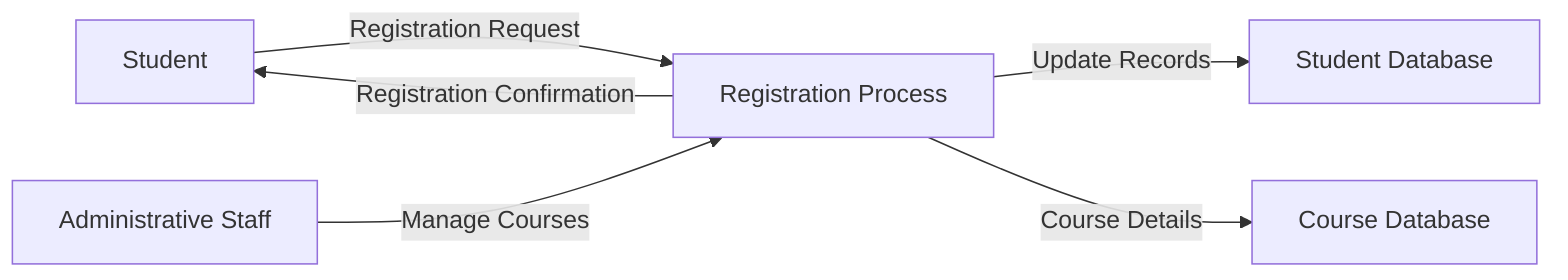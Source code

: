 flowchart LR
    %% External Entities
    Student[Student] -->|Registration Request| RegistrationProcess[Registration Process]
    Admin[Administrative Staff] -->|Manage Courses| RegistrationProcess
    RegistrationProcess -->|Registration Confirmation| Student
    RegistrationProcess -->|Update Records| StudentDatabase[Student Database]
    RegistrationProcess -->|Course Details| CourseDatabase[Course Database]